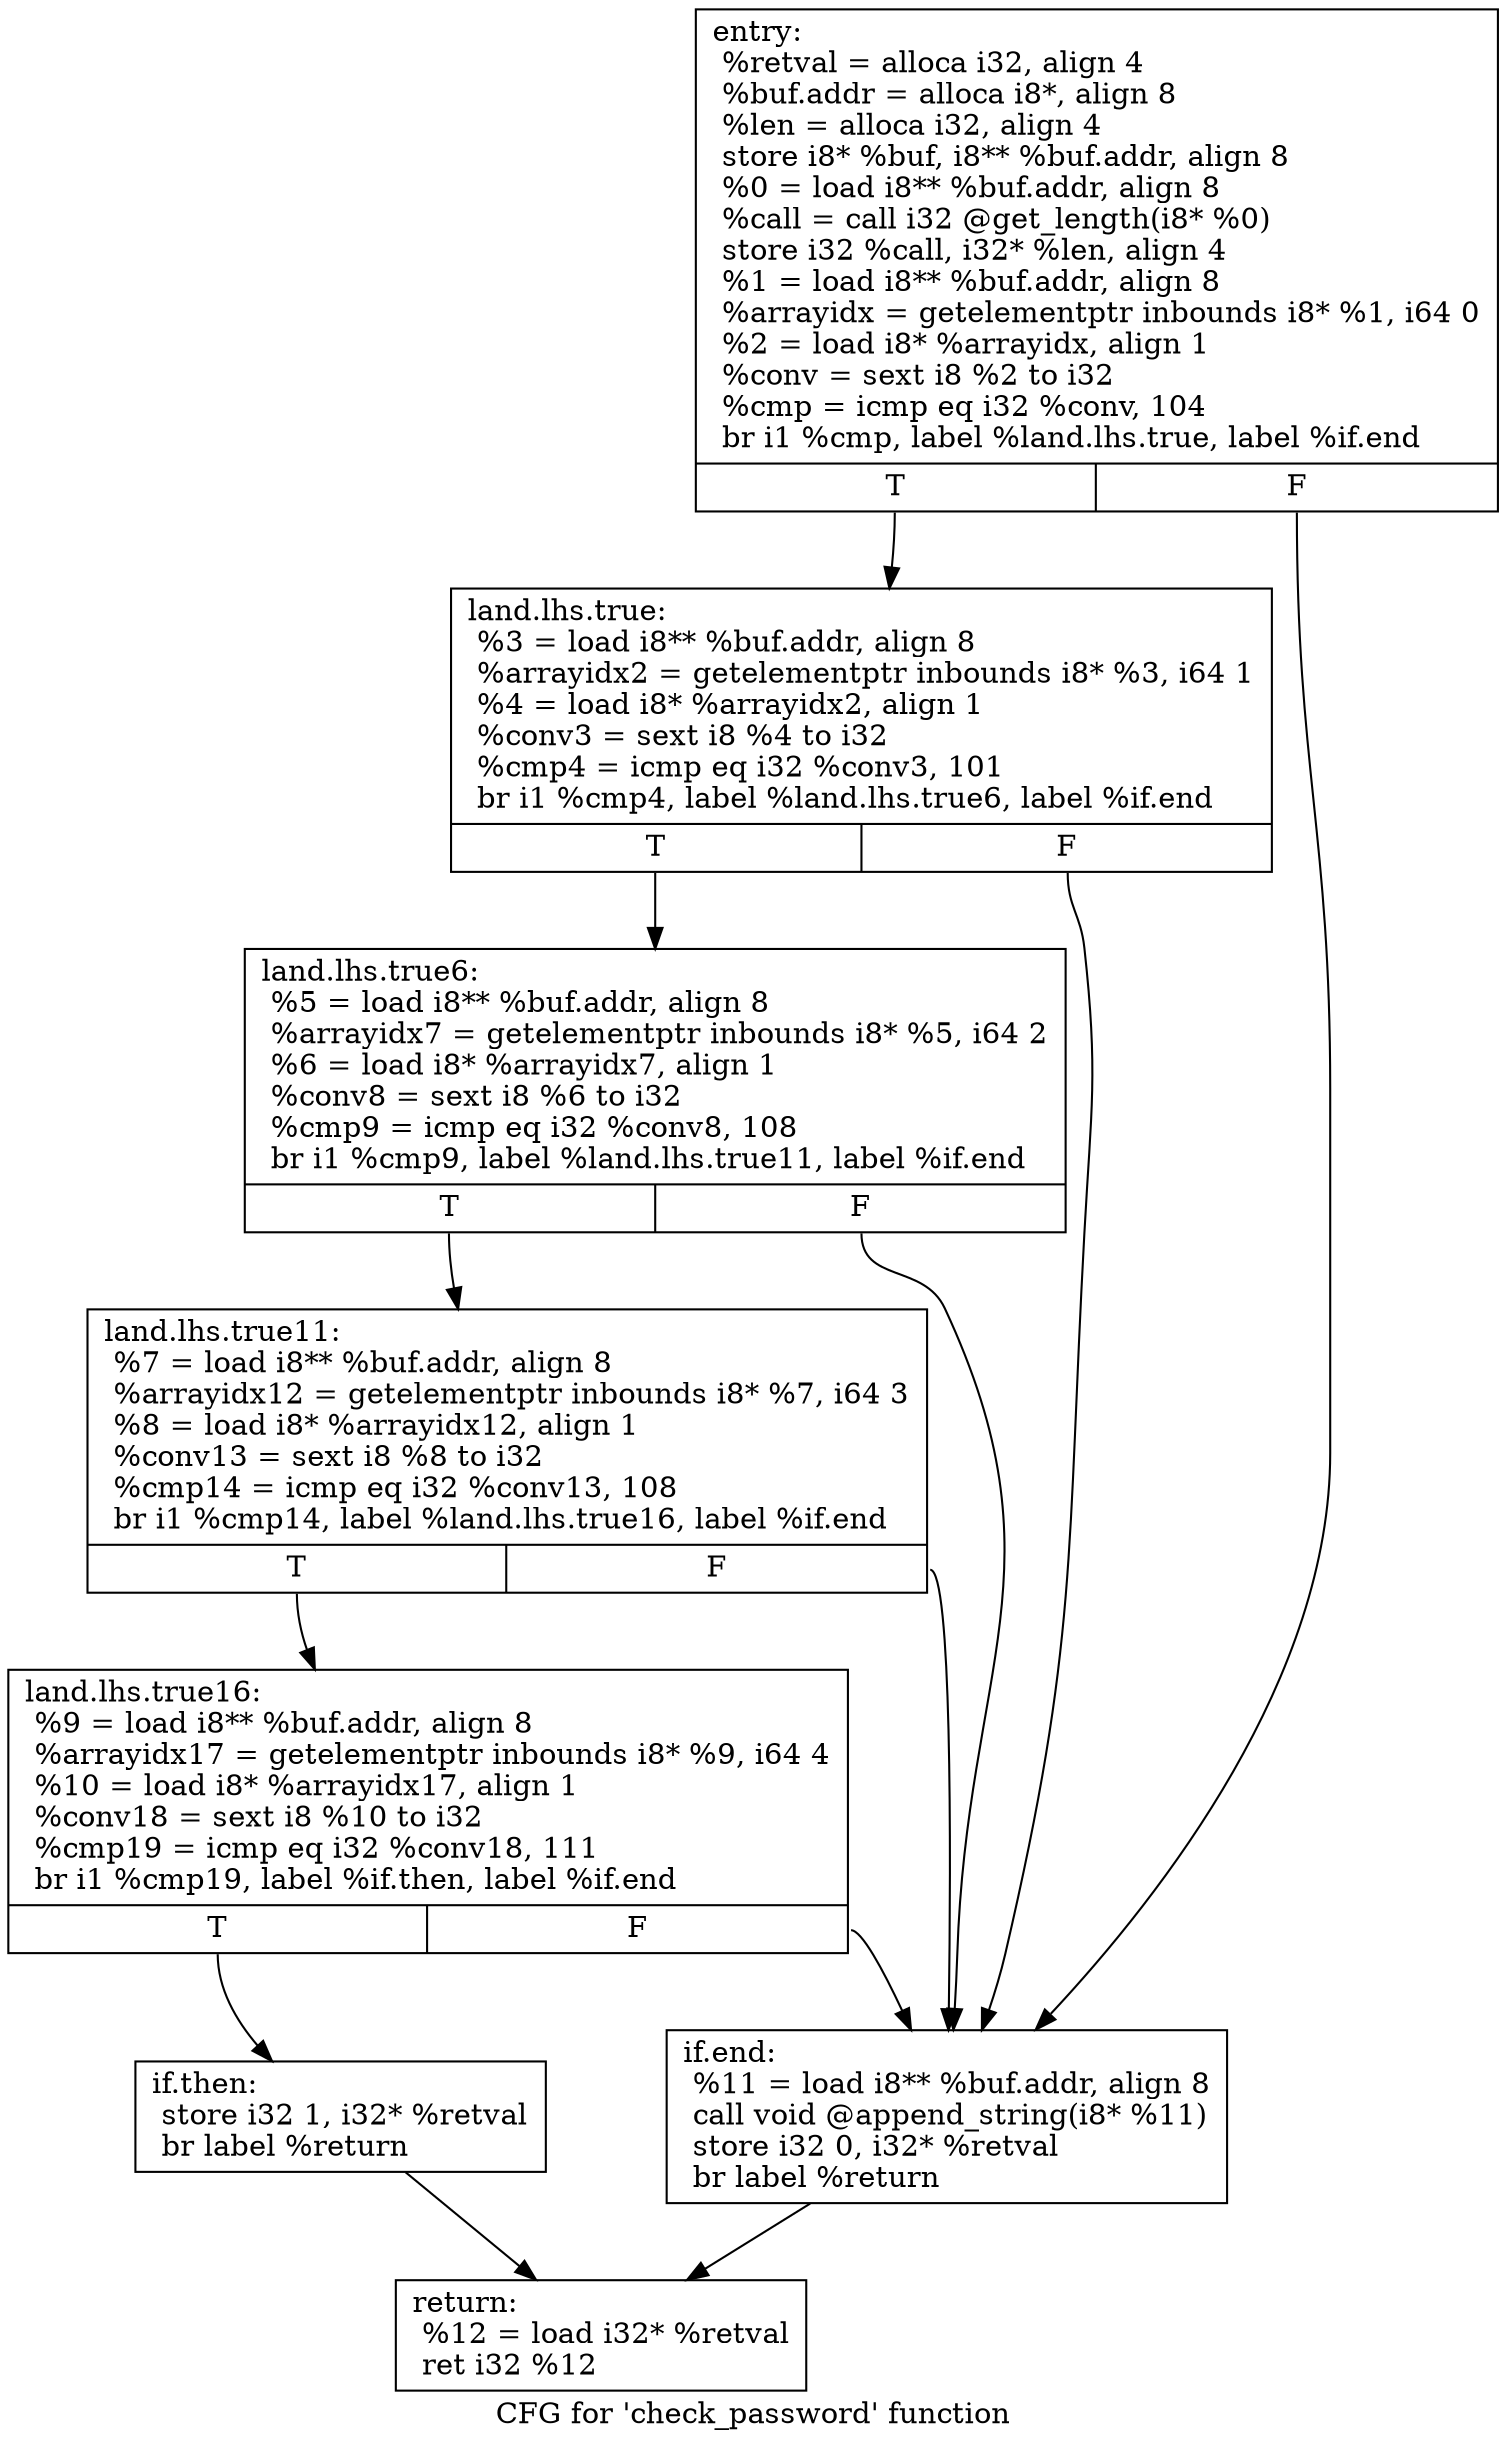 digraph "CFG for 'check_password' function" {
	label="CFG for 'check_password' function";

	Node0x4729de0 [shape=record,label="{entry:\l  %retval = alloca i32, align 4\l  %buf.addr = alloca i8*, align 8\l  %len = alloca i32, align 4\l  store i8* %buf, i8** %buf.addr, align 8\l  %0 = load i8** %buf.addr, align 8\l  %call = call i32 @get_length(i8* %0)\l  store i32 %call, i32* %len, align 4\l  %1 = load i8** %buf.addr, align 8\l  %arrayidx = getelementptr inbounds i8* %1, i64 0\l  %2 = load i8* %arrayidx, align 1\l  %conv = sext i8 %2 to i32\l  %cmp = icmp eq i32 %conv, 104\l  br i1 %cmp, label %land.lhs.true, label %if.end\l|{<s0>T|<s1>F}}"];
	Node0x4729de0:s0 -> Node0x4729e40;
	Node0x4729de0:s1 -> Node0x472a020;
	Node0x4729e40 [shape=record,label="{land.lhs.true:                                    \l  %3 = load i8** %buf.addr, align 8\l  %arrayidx2 = getelementptr inbounds i8* %3, i64 1\l  %4 = load i8* %arrayidx2, align 1\l  %conv3 = sext i8 %4 to i32\l  %cmp4 = icmp eq i32 %conv3, 101\l  br i1 %cmp4, label %land.lhs.true6, label %if.end\l|{<s0>T|<s1>F}}"];
	Node0x4729e40:s0 -> Node0x4729ea0;
	Node0x4729e40:s1 -> Node0x472a020;
	Node0x4729ea0 [shape=record,label="{land.lhs.true6:                                   \l  %5 = load i8** %buf.addr, align 8\l  %arrayidx7 = getelementptr inbounds i8* %5, i64 2\l  %6 = load i8* %arrayidx7, align 1\l  %conv8 = sext i8 %6 to i32\l  %cmp9 = icmp eq i32 %conv8, 108\l  br i1 %cmp9, label %land.lhs.true11, label %if.end\l|{<s0>T|<s1>F}}"];
	Node0x4729ea0:s0 -> Node0x4729f00;
	Node0x4729ea0:s1 -> Node0x472a020;
	Node0x4729f00 [shape=record,label="{land.lhs.true11:                                  \l  %7 = load i8** %buf.addr, align 8\l  %arrayidx12 = getelementptr inbounds i8* %7, i64 3\l  %8 = load i8* %arrayidx12, align 1\l  %conv13 = sext i8 %8 to i32\l  %cmp14 = icmp eq i32 %conv13, 108\l  br i1 %cmp14, label %land.lhs.true16, label %if.end\l|{<s0>T|<s1>F}}"];
	Node0x4729f00:s0 -> Node0x4729f60;
	Node0x4729f00:s1 -> Node0x472a020;
	Node0x4729f60 [shape=record,label="{land.lhs.true16:                                  \l  %9 = load i8** %buf.addr, align 8\l  %arrayidx17 = getelementptr inbounds i8* %9, i64 4\l  %10 = load i8* %arrayidx17, align 1\l  %conv18 = sext i8 %10 to i32\l  %cmp19 = icmp eq i32 %conv18, 111\l  br i1 %cmp19, label %if.then, label %if.end\l|{<s0>T|<s1>F}}"];
	Node0x4729f60:s0 -> Node0x4729fc0;
	Node0x4729f60:s1 -> Node0x472a020;
	Node0x4729fc0 [shape=record,label="{if.then:                                          \l  store i32 1, i32* %retval\l  br label %return\l}"];
	Node0x4729fc0 -> Node0x472a080;
	Node0x472a020 [shape=record,label="{if.end:                                           \l  %11 = load i8** %buf.addr, align 8\l  call void @append_string(i8* %11)\l  store i32 0, i32* %retval\l  br label %return\l}"];
	Node0x472a020 -> Node0x472a080;
	Node0x472a080 [shape=record,label="{return:                                           \l  %12 = load i32* %retval\l  ret i32 %12\l}"];
}

